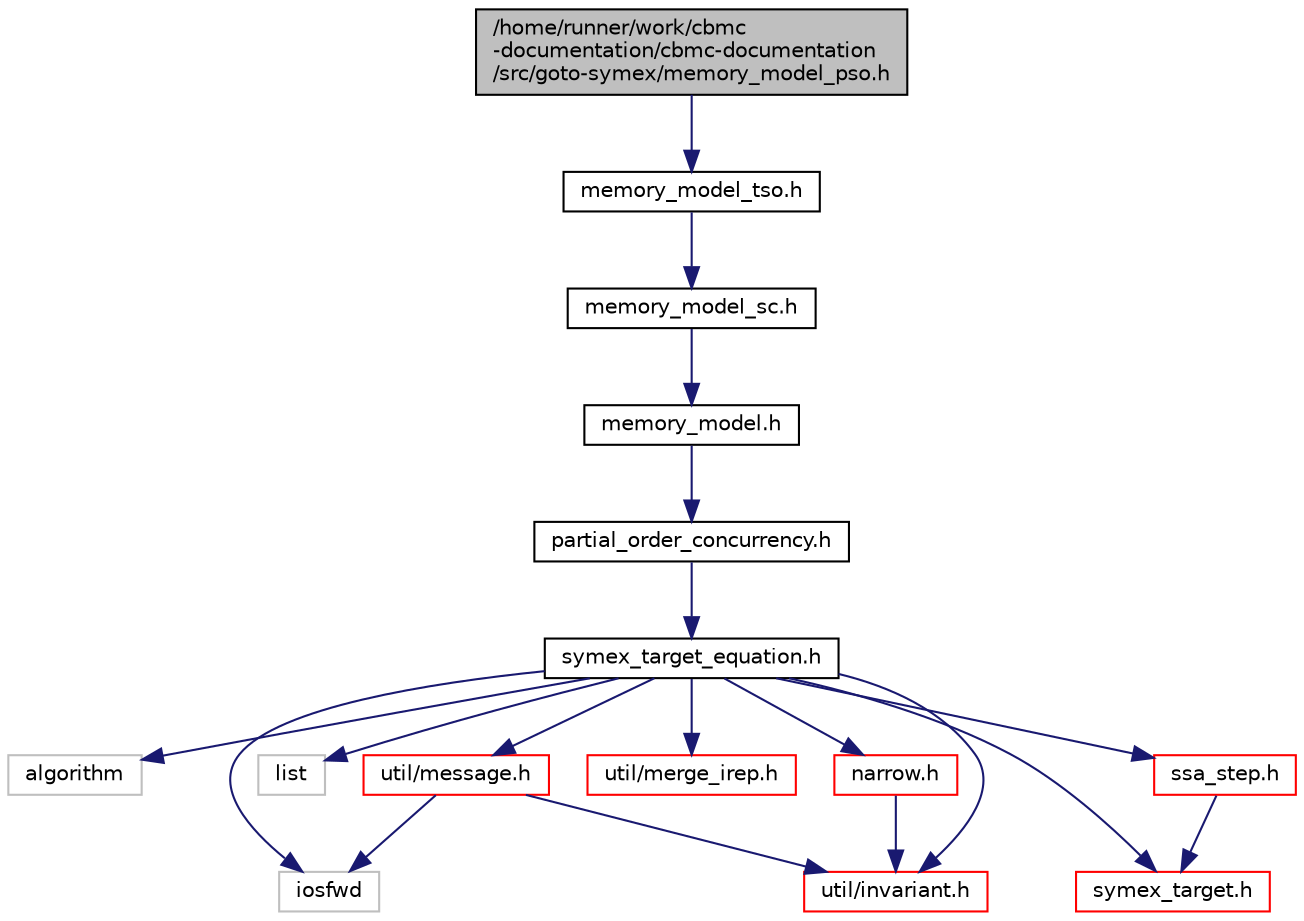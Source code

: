 digraph "/home/runner/work/cbmc-documentation/cbmc-documentation/src/goto-symex/memory_model_pso.h"
{
 // LATEX_PDF_SIZE
  bgcolor="transparent";
  edge [fontname="Helvetica",fontsize="10",labelfontname="Helvetica",labelfontsize="10"];
  node [fontname="Helvetica",fontsize="10",shape=record];
  Node1 [label="/home/runner/work/cbmc\l-documentation/cbmc-documentation\l/src/goto-symex/memory_model_pso.h",height=0.2,width=0.4,color="black", fillcolor="grey75", style="filled", fontcolor="black",tooltip=" "];
  Node1 -> Node2 [color="midnightblue",fontsize="10",style="solid",fontname="Helvetica"];
  Node2 [label="memory_model_tso.h",height=0.2,width=0.4,color="black",URL="$memory__model__tso_8h.html",tooltip=" "];
  Node2 -> Node3 [color="midnightblue",fontsize="10",style="solid",fontname="Helvetica"];
  Node3 [label="memory_model_sc.h",height=0.2,width=0.4,color="black",URL="$memory__model__sc_8h.html",tooltip=" "];
  Node3 -> Node4 [color="midnightblue",fontsize="10",style="solid",fontname="Helvetica"];
  Node4 [label="memory_model.h",height=0.2,width=0.4,color="black",URL="$memory__model_8h.html",tooltip=" "];
  Node4 -> Node5 [color="midnightblue",fontsize="10",style="solid",fontname="Helvetica"];
  Node5 [label="partial_order_concurrency.h",height=0.2,width=0.4,color="black",URL="$partial__order__concurrency_8h.html",tooltip=" "];
  Node5 -> Node6 [color="midnightblue",fontsize="10",style="solid",fontname="Helvetica"];
  Node6 [label="symex_target_equation.h",height=0.2,width=0.4,color="black",URL="$symex__target__equation_8h.html",tooltip=" "];
  Node6 -> Node7 [color="midnightblue",fontsize="10",style="solid",fontname="Helvetica"];
  Node7 [label="algorithm",height=0.2,width=0.4,color="grey75",tooltip=" "];
  Node6 -> Node8 [color="midnightblue",fontsize="10",style="solid",fontname="Helvetica"];
  Node8 [label="iosfwd",height=0.2,width=0.4,color="grey75",tooltip=" "];
  Node6 -> Node9 [color="midnightblue",fontsize="10",style="solid",fontname="Helvetica"];
  Node9 [label="list",height=0.2,width=0.4,color="grey75",tooltip=" "];
  Node6 -> Node10 [color="midnightblue",fontsize="10",style="solid",fontname="Helvetica"];
  Node10 [label="util/invariant.h",height=0.2,width=0.4,color="red",URL="$src_2util_2invariant_8h.html",tooltip=" "];
  Node6 -> Node15 [color="midnightblue",fontsize="10",style="solid",fontname="Helvetica"];
  Node15 [label="util/merge_irep.h",height=0.2,width=0.4,color="red",URL="$merge__irep_8h.html",tooltip=" "];
  Node6 -> Node32 [color="midnightblue",fontsize="10",style="solid",fontname="Helvetica"];
  Node32 [label="util/message.h",height=0.2,width=0.4,color="red",URL="$src_2util_2message_8h.html",tooltip=" "];
  Node32 -> Node8 [color="midnightblue",fontsize="10",style="solid",fontname="Helvetica"];
  Node32 -> Node10 [color="midnightblue",fontsize="10",style="solid",fontname="Helvetica"];
  Node6 -> Node31 [color="midnightblue",fontsize="10",style="solid",fontname="Helvetica"];
  Node31 [label="narrow.h",height=0.2,width=0.4,color="red",URL="$narrow_8h.html",tooltip=" "];
  Node31 -> Node10 [color="midnightblue",fontsize="10",style="solid",fontname="Helvetica"];
  Node6 -> Node38 [color="midnightblue",fontsize="10",style="solid",fontname="Helvetica"];
  Node38 [label="ssa_step.h",height=0.2,width=0.4,color="red",URL="$ssa__step_8h.html",tooltip=" "];
  Node38 -> Node63 [color="midnightblue",fontsize="10",style="solid",fontname="Helvetica"];
  Node63 [label="symex_target.h",height=0.2,width=0.4,color="red",URL="$symex__target_8h.html",tooltip=" "];
  Node6 -> Node63 [color="midnightblue",fontsize="10",style="solid",fontname="Helvetica"];
}

